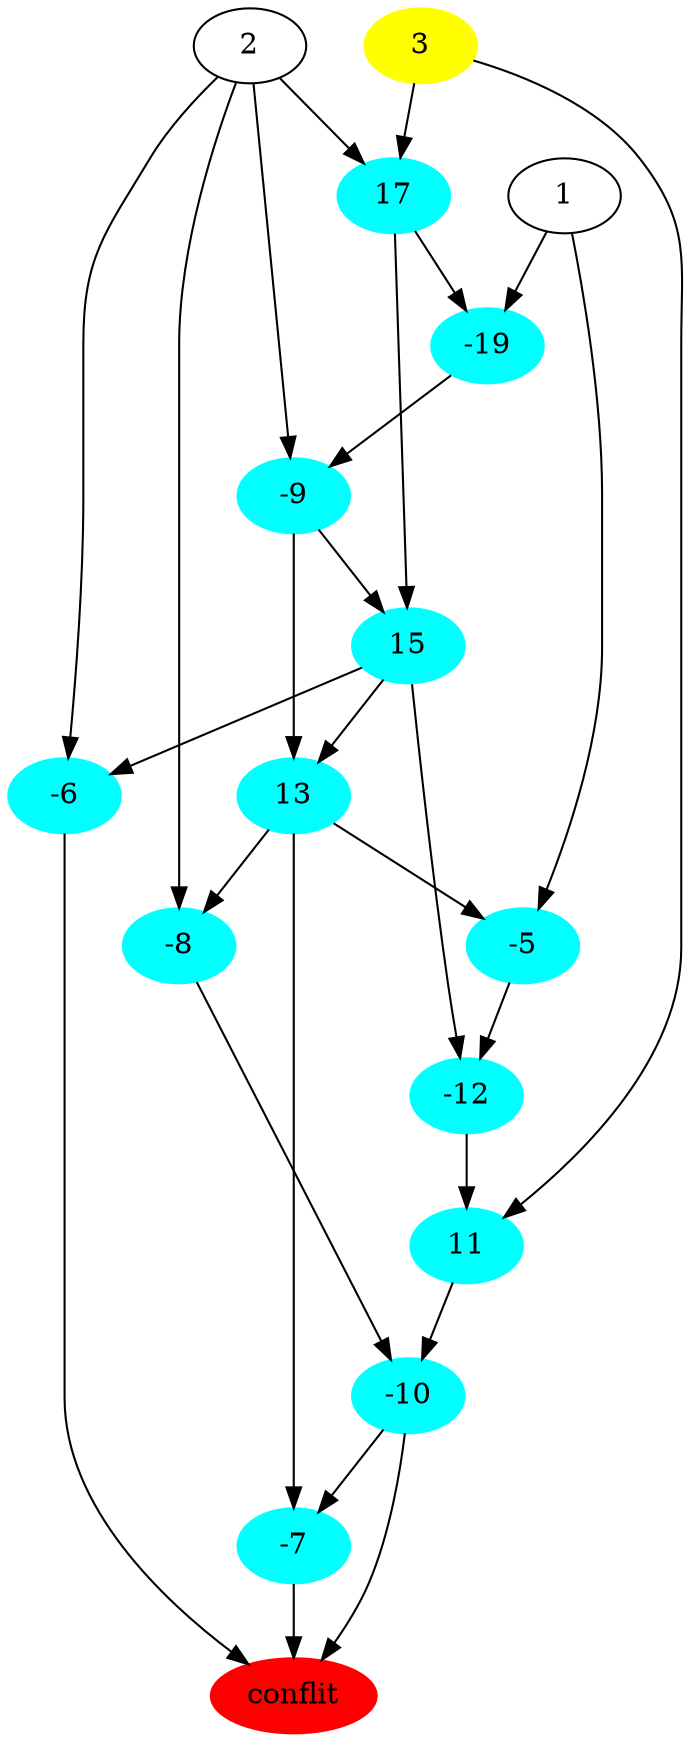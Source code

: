 digraph G {
conflit  [style=filled,color=red];
17 [style=filled,color=cyan];
-19 [style=filled,color=cyan];
-9 [style=filled,color=cyan];
15 [style=filled,color=cyan];
13 [style=filled,color=cyan];
-5 [style=filled,color=cyan];
-8 [style=filled,color=cyan];
-6 [style=filled,color=cyan];
-12 [style=filled,color=cyan];
11 [style=filled,color=cyan];
-10 [style=filled,color=cyan];
-7 [style=filled,color=cyan];
3 [style=filled,color=yellow];
1->-19;
1->-5;
2->-9;
2->17;
2->-6;
2->-8;
3->17;
3->11;
-5->-12;
-6->conflit;
-7->conflit;
-8->-10;
-9->15;
-9->13;
-10->conflit;
-10->-7;
11->-10;
-12->11;
13->-5;
13->-8;
13->-7;
15->-6;
15->13;
15->-12;
17->-19;
17->15;
-19->-9;
}
